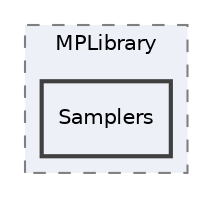 digraph "Samplers"
{
 // LATEX_PDF_SIZE
  edge [fontname="Helvetica",fontsize="10",labelfontname="Helvetica",labelfontsize="10"];
  node [fontname="Helvetica",fontsize="10",shape=record];
  compound=true
  subgraph clusterdir_00ea08126208d03a9c4d60f989aa665e {
    graph [ bgcolor="#edf0f7", pencolor="grey50", style="filled,dashed,", label="MPLibrary", fontname="Helvetica", fontsize="10", URL="dir_00ea08126208d03a9c4d60f989aa665e.html"]
  dir_552a109a506425dd8d34aa18e17d803f [shape=box, label="Samplers", style="filled,bold,", fillcolor="#edf0f7", color="grey25", URL="dir_552a109a506425dd8d34aa18e17d803f.html"];
  }
}
